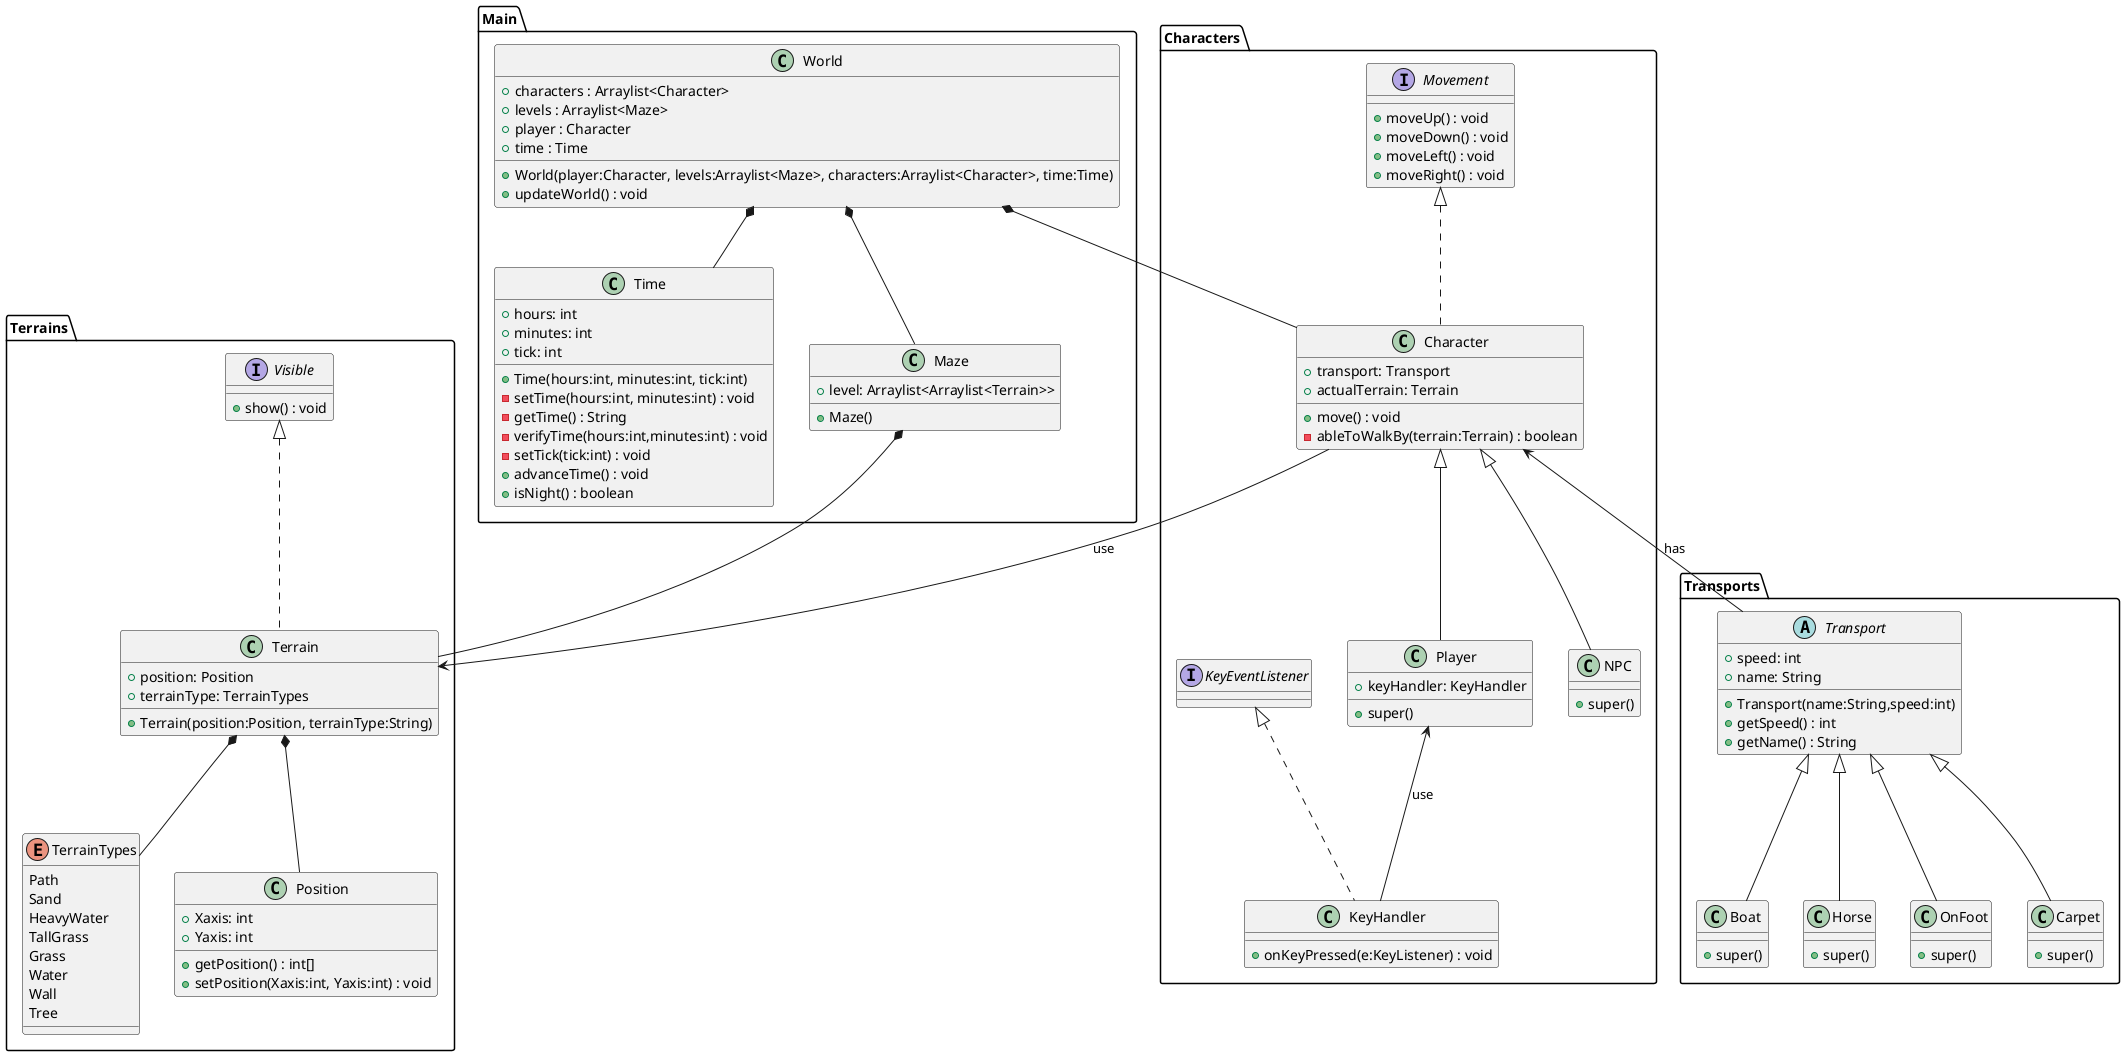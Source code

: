 @startuml "Trifuerza class diagram"

package Characters {

    class Player {
        + super()
        + keyHandler: KeyHandler
    }

    class NPC {
        + super()
    }

    class KeyHandler {
        + onKeyPressed(e:KeyListener) : void
    }

    interface Movement {
        + moveUp() : void
        + moveDown() : void
        + moveLeft() : void
        + moveRight() : void
    }

    abstract class Character {
        + transport: Transport
        + actualTerrain: Terrain
        + move() : void
        - ableToWalkBy(terrain:Terrain) : boolean
    }

    interface KeyEventListener

    Character <|-- Player
    Character <|-- NPC

    Player <-- KeyHandler : use

    class Character implements Movement
    class KeyHandler implements KeyEventListener


}

package Terrains {
    class Terrain {
        + position: Position
        + terrainType: TerrainTypes
        + Terrain(position:Position, terrainType:String)
    }

    enum TerrainTypes {
        Path
        Sand
        HeavyWater
        TallGrass
        Grass
        Water
        Wall
        Tree
    }

    class Position {
        + Xaxis: int
        + Yaxis: int
        + getPosition() : int[]
        + setPosition(Xaxis:int, Yaxis:int) : void
    }

    interface Visible {
        + show() : void
    }

    Terrain *-- TerrainTypes
    Terrain *-- Position

    Terrain <-Left- Character : use

    class Terrain implements Visible

}

package Transports {
    abstract class Transport {
        + speed: int
        + name: String
        + Transport(name:String,speed:int)
        + getSpeed() : int
        + getName() : String
    }
    class Boat {
        + super()
    }
    class Horse {
        + super()
    }
    class OnFoot {
        + super()
    }
    class Carpet {
        + super()
    }

    Transport <|-- Boat
    Transport <|-- Horse
    Transport <|-- OnFoot
    Transport <|-- Carpet

    Character <-- Transport : has
}

package Main{
    class World {
        + characters : Arraylist<Character>
        + levels : Arraylist<Maze>
        + player : Character
        + time : Time
        + World(player:Character, levels:Arraylist<Maze>, characters:Arraylist<Character>, time:Time)
        + updateWorld() : void
    }

    class Time {
        + hours: int
        + minutes: int
        + tick: int
        + Time(hours:int, minutes:int, tick:int)
        - setTime(hours:int, minutes:int) : void
        - getTime() : String
        - verifyTime(hours:int,minutes:int) : void
        - setTick(tick:int) : void
        + advanceTime() : void
        + isNight() : boolean
    }

    class Maze {
        + level: Arraylist<Arraylist<Terrain>>
        + Maze()
    }

    World *-- Character
    World *-- Maze
    World *-- Time
    Maze *-- Terrain
}
@enduml